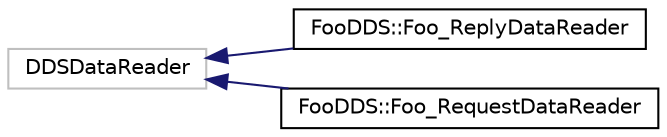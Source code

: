 digraph "Graphical Class Hierarchy"
{
  edge [fontname="Helvetica",fontsize="10",labelfontname="Helvetica",labelfontsize="10"];
  node [fontname="Helvetica",fontsize="10",shape=record];
  rankdir="LR";
  Node1 [label="DDSDataReader",height=0.2,width=0.4,color="grey75", fillcolor="white", style="filled"];
  Node1 -> Node2 [dir="back",color="midnightblue",fontsize="10",style="solid",fontname="Helvetica"];
  Node2 [label="FooDDS::Foo_ReplyDataReader",height=0.2,width=0.4,color="black", fillcolor="white", style="filled",URL="$class_foo_d_d_s_1_1_foo___reply_data_reader.html",tooltip="Reply DataReader. "];
  Node1 -> Node3 [dir="back",color="midnightblue",fontsize="10",style="solid",fontname="Helvetica"];
  Node3 [label="FooDDS::Foo_RequestDataReader",height=0.2,width=0.4,color="black", fillcolor="white", style="filled",URL="$class_foo_d_d_s_1_1_foo___request_data_reader.html",tooltip="Request DataReader. "];
}
